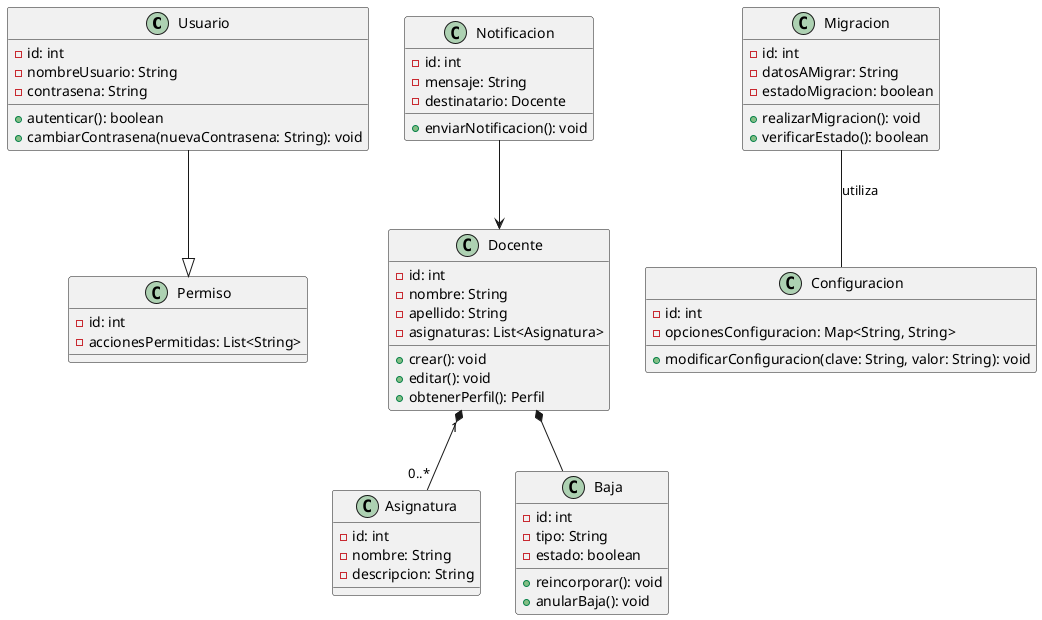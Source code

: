 @startuml
class Usuario {
    -id: int
    -nombreUsuario: String
    -contrasena: String
    +autenticar(): boolean
    +cambiarContrasena(nuevaContrasena: String): void
}

class Docente {
    -id: int
    -nombre: String
    -apellido: String
    -asignaturas: List<Asignatura>
    +crear(): void
    +editar(): void
    +obtenerPerfil(): Perfil
}

class Asignatura {
    -id: int
    -nombre: String
    -descripcion: String
}

class Permiso {
    -id: int
    -accionesPermitidas: List<String>
}

class Baja {
    -id: int
    -tipo: String
    -estado: boolean
    +reincorporar(): void
    +anularBaja(): void
}

class Notificacion {
    -id: int
    -mensaje: String
    -destinatario: Docente
    +enviarNotificacion(): void
}

class Configuracion {
    -id: int
    -opcionesConfiguracion: Map<String, String>
    +modificarConfiguracion(clave: String, valor: String): void
}

class Migracion {
    -id: int
    -datosAMigrar: String
    -estadoMigracion: boolean
    +realizarMigracion(): void
    +verificarEstado(): boolean
}

Usuario --|> Permiso
Docente "1" *-- "0..*" Asignatura
Docente *-- Baja
Notificacion --> Docente
Migracion -- Configuracion : utiliza
@enduml